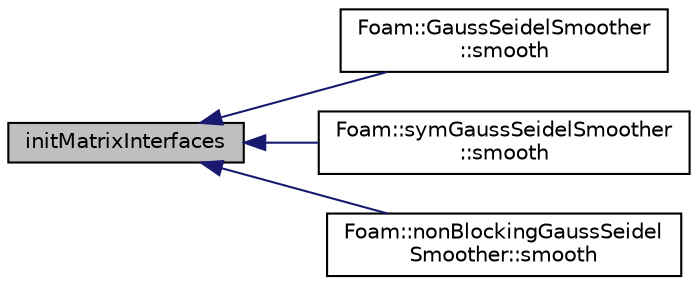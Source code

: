 digraph "initMatrixInterfaces"
{
  bgcolor="transparent";
  edge [fontname="Helvetica",fontsize="10",labelfontname="Helvetica",labelfontsize="10"];
  node [fontname="Helvetica",fontsize="10",shape=record];
  rankdir="LR";
  Node1 [label="initMatrixInterfaces",height=0.2,width=0.4,color="black", fillcolor="grey75", style="filled", fontcolor="black"];
  Node1 -> Node2 [dir="back",color="midnightblue",fontsize="10",style="solid",fontname="Helvetica"];
  Node2 [label="Foam::GaussSeidelSmoother\l::smooth",height=0.2,width=0.4,color="black",URL="$a00899.html#a8622cba882900a35ce041c544a6134c0",tooltip="Smooth for the given number of sweeps. "];
  Node1 -> Node3 [dir="back",color="midnightblue",fontsize="10",style="solid",fontname="Helvetica"];
  Node3 [label="Foam::symGaussSeidelSmoother\l::smooth",height=0.2,width=0.4,color="black",URL="$a02510.html#a8622cba882900a35ce041c544a6134c0",tooltip="Smooth for the given number of sweeps. "];
  Node1 -> Node4 [dir="back",color="midnightblue",fontsize="10",style="solid",fontname="Helvetica"];
  Node4 [label="Foam::nonBlockingGaussSeidel\lSmoother::smooth",height=0.2,width=0.4,color="black",URL="$a01604.html#a84def9b216d3c88d8c9d2e410aa7ff04",tooltip="Smooth for the given number of sweeps. "];
}

